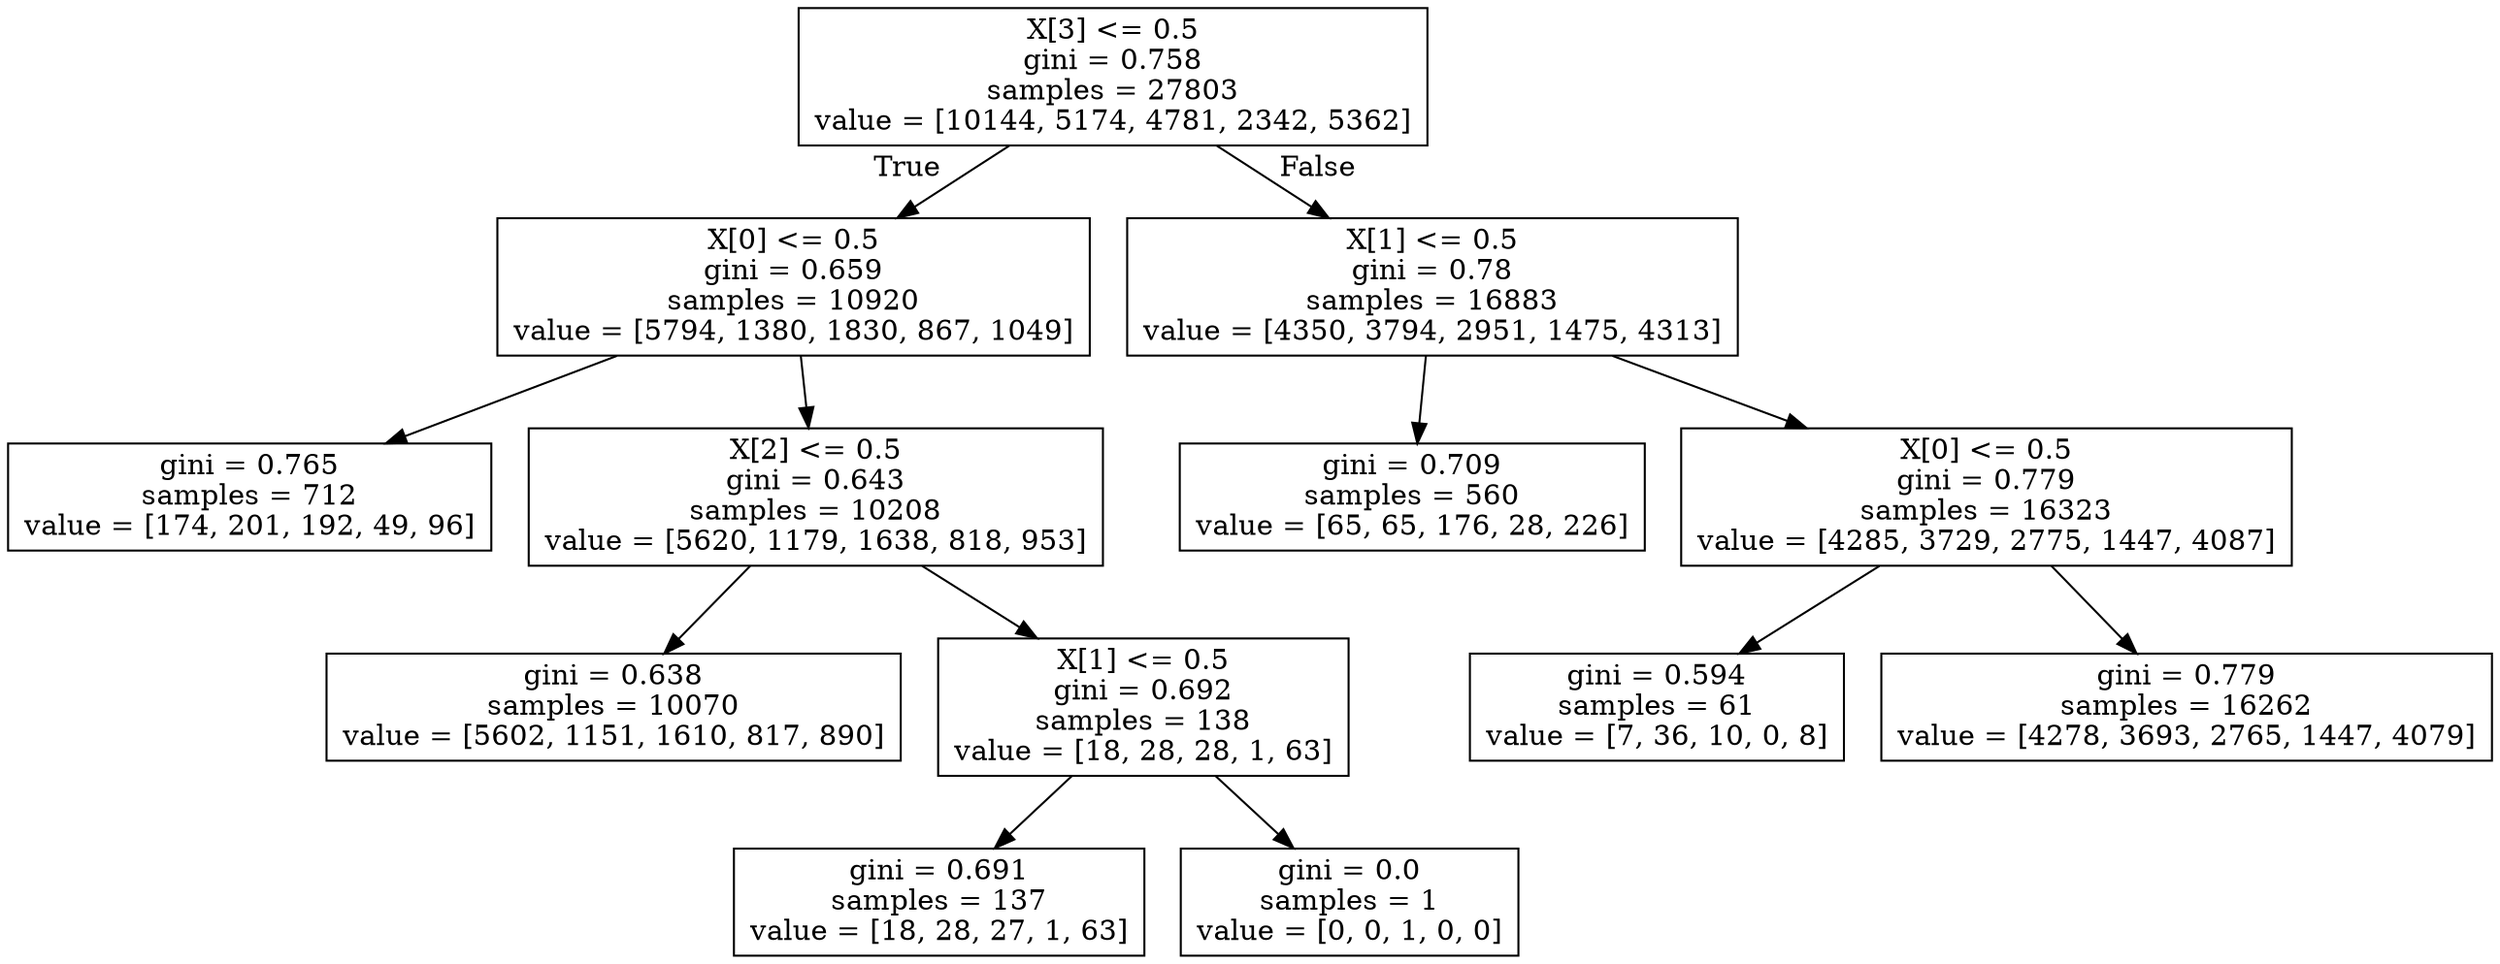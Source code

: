 digraph Tree {
node [shape=box] ;
0 [label="X[3] <= 0.5\ngini = 0.758\nsamples = 27803\nvalue = [10144, 5174, 4781, 2342, 5362]"] ;
1 [label="X[0] <= 0.5\ngini = 0.659\nsamples = 10920\nvalue = [5794, 1380, 1830, 867, 1049]"] ;
0 -> 1 [labeldistance=2.5, labelangle=45, headlabel="True"] ;
2 [label="gini = 0.765\nsamples = 712\nvalue = [174, 201, 192, 49, 96]"] ;
1 -> 2 ;
3 [label="X[2] <= 0.5\ngini = 0.643\nsamples = 10208\nvalue = [5620, 1179, 1638, 818, 953]"] ;
1 -> 3 ;
4 [label="gini = 0.638\nsamples = 10070\nvalue = [5602, 1151, 1610, 817, 890]"] ;
3 -> 4 ;
5 [label="X[1] <= 0.5\ngini = 0.692\nsamples = 138\nvalue = [18, 28, 28, 1, 63]"] ;
3 -> 5 ;
6 [label="gini = 0.691\nsamples = 137\nvalue = [18, 28, 27, 1, 63]"] ;
5 -> 6 ;
7 [label="gini = 0.0\nsamples = 1\nvalue = [0, 0, 1, 0, 0]"] ;
5 -> 7 ;
8 [label="X[1] <= 0.5\ngini = 0.78\nsamples = 16883\nvalue = [4350, 3794, 2951, 1475, 4313]"] ;
0 -> 8 [labeldistance=2.5, labelangle=-45, headlabel="False"] ;
9 [label="gini = 0.709\nsamples = 560\nvalue = [65, 65, 176, 28, 226]"] ;
8 -> 9 ;
10 [label="X[0] <= 0.5\ngini = 0.779\nsamples = 16323\nvalue = [4285, 3729, 2775, 1447, 4087]"] ;
8 -> 10 ;
11 [label="gini = 0.594\nsamples = 61\nvalue = [7, 36, 10, 0, 8]"] ;
10 -> 11 ;
12 [label="gini = 0.779\nsamples = 16262\nvalue = [4278, 3693, 2765, 1447, 4079]"] ;
10 -> 12 ;
}